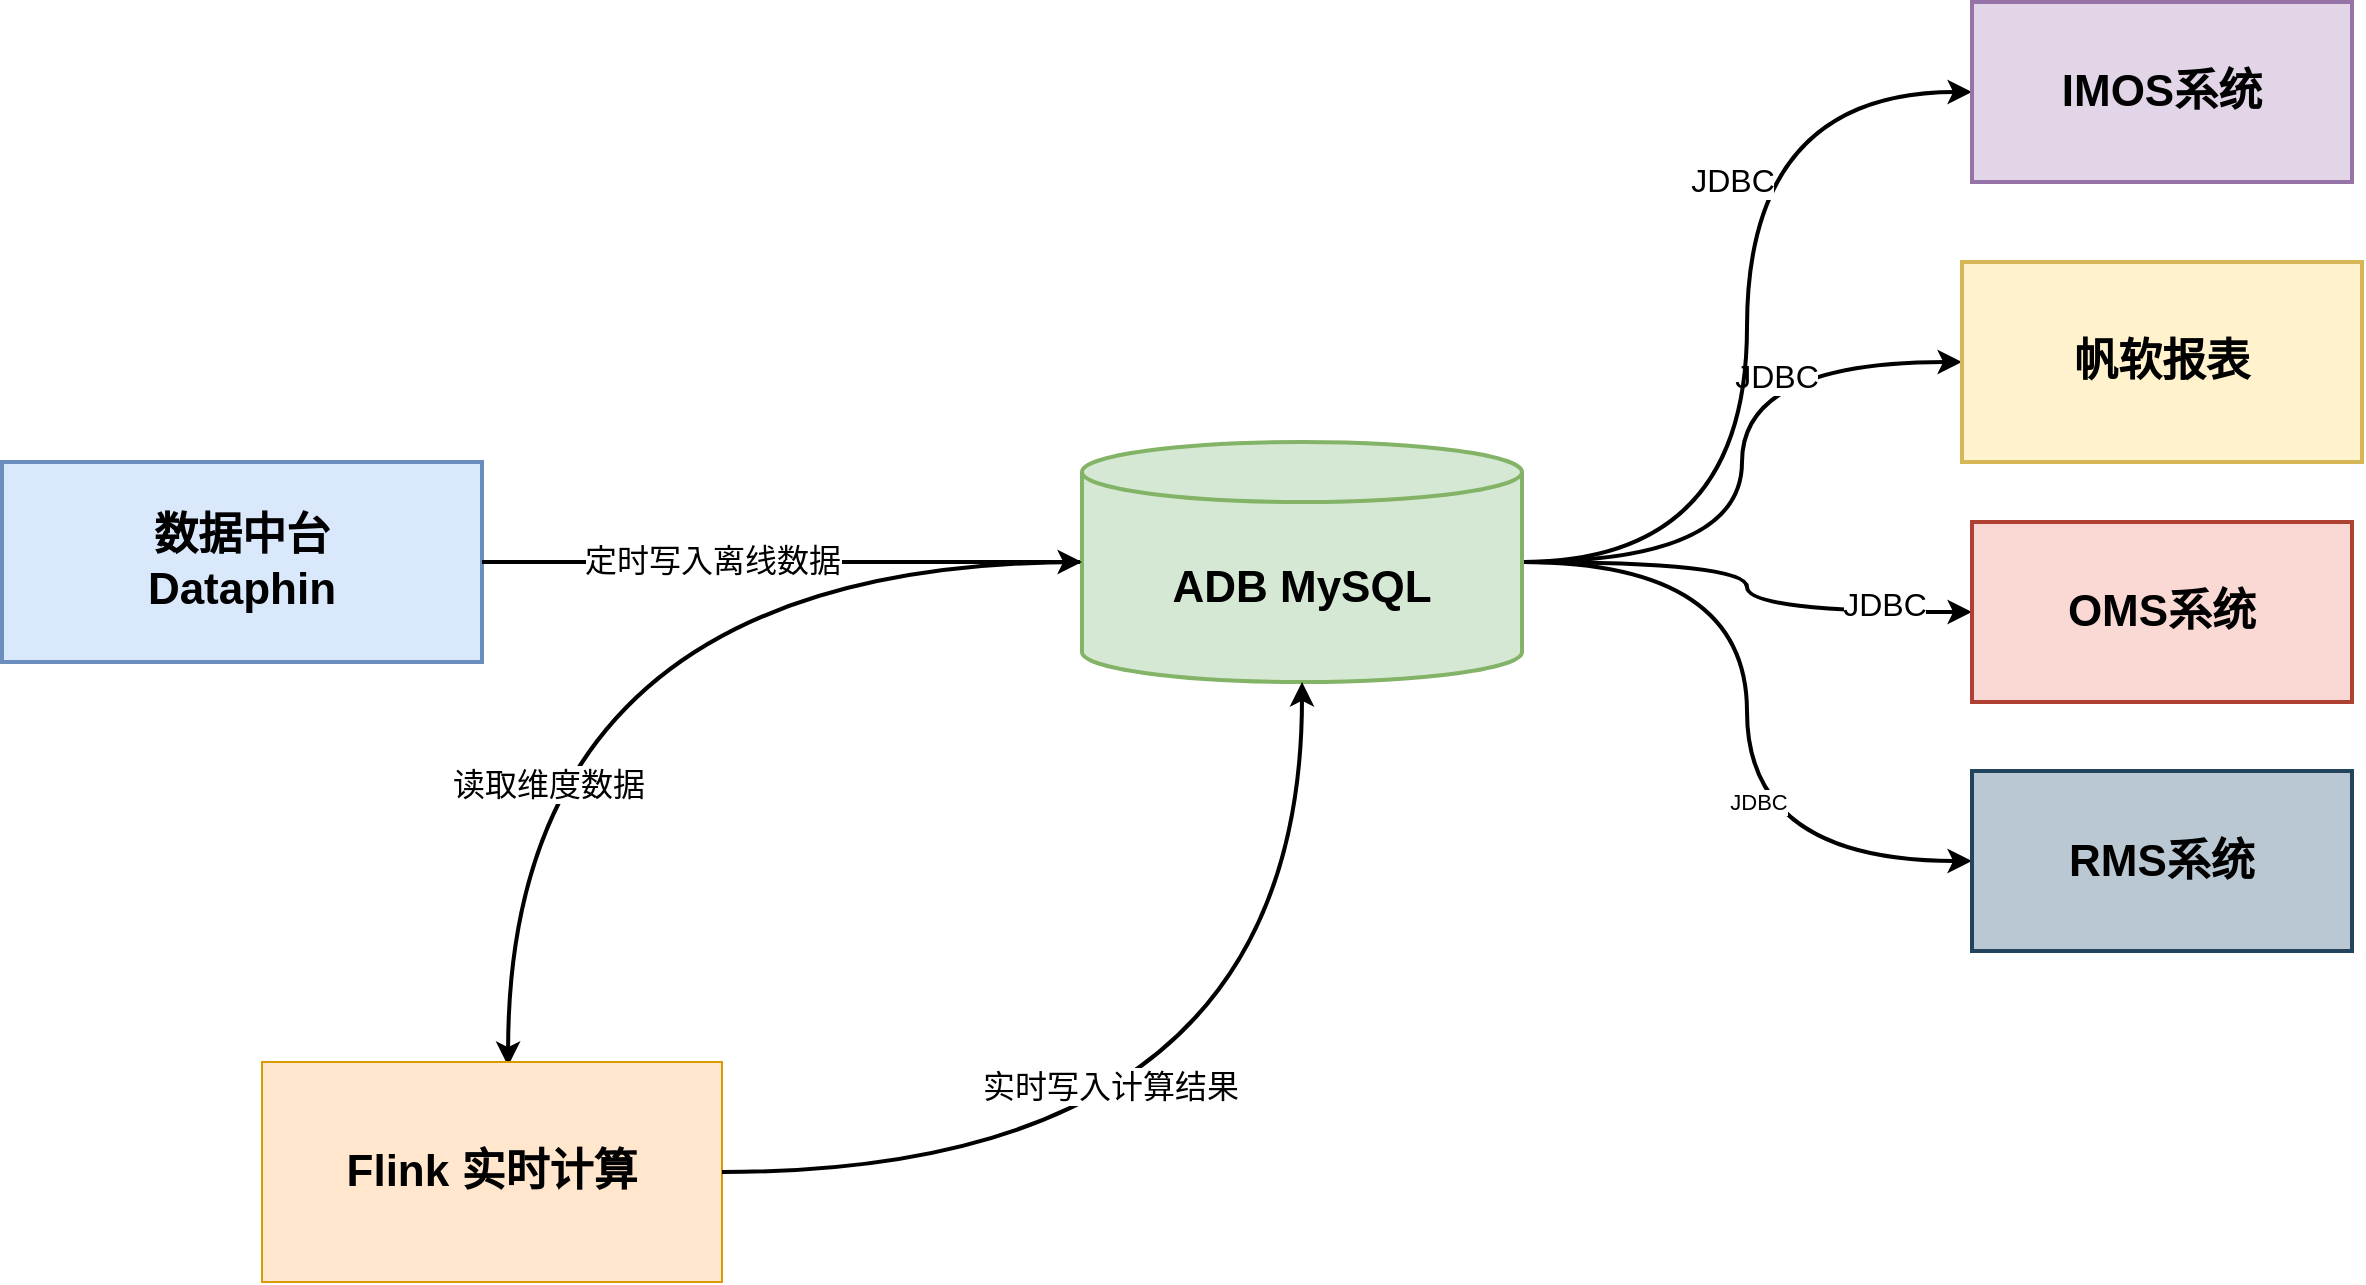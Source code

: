 <mxfile version="21.8.2" type="github">
  <diagram name="第 1 页" id="aQIf3pzCITih1KAFLERH">
    <mxGraphModel dx="2190" dy="894" grid="1" gridSize="10" guides="1" tooltips="1" connect="1" arrows="1" fold="1" page="1" pageScale="1" pageWidth="827" pageHeight="1169" math="0" shadow="0">
      <root>
        <mxCell id="0" />
        <mxCell id="1" parent="0" />
        <mxCell id="R3NCPRPQMVftdbVmsxg2-9" style="edgeStyle=orthogonalEdgeStyle;rounded=0;orthogonalLoop=1;jettySize=auto;html=1;exitX=0;exitY=0.5;exitDx=0;exitDy=0;exitPerimeter=0;entryX=0.535;entryY=0.018;entryDx=0;entryDy=0;entryPerimeter=0;curved=1;strokeWidth=2;" edge="1" parent="1" source="R3NCPRPQMVftdbVmsxg2-1" target="R3NCPRPQMVftdbVmsxg2-5">
          <mxGeometry relative="1" as="geometry" />
        </mxCell>
        <mxCell id="R3NCPRPQMVftdbVmsxg2-10" value="读取维度数据" style="edgeLabel;html=1;align=center;verticalAlign=middle;resizable=0;points=[];fontSize=16;" vertex="1" connectable="0" parent="R3NCPRPQMVftdbVmsxg2-9">
          <mxGeometry x="0.475" y="20" relative="1" as="geometry">
            <mxPoint as="offset" />
          </mxGeometry>
        </mxCell>
        <mxCell id="R3NCPRPQMVftdbVmsxg2-15" style="edgeStyle=orthogonalEdgeStyle;rounded=0;orthogonalLoop=1;jettySize=auto;html=1;entryX=0;entryY=0.5;entryDx=0;entryDy=0;strokeWidth=2;curved=1;" edge="1" parent="1" source="R3NCPRPQMVftdbVmsxg2-1" target="R3NCPRPQMVftdbVmsxg2-14">
          <mxGeometry relative="1" as="geometry" />
        </mxCell>
        <mxCell id="R3NCPRPQMVftdbVmsxg2-23" value="JDBC" style="edgeLabel;html=1;align=center;verticalAlign=middle;resizable=0;points=[];fontSize=16;" vertex="1" connectable="0" parent="R3NCPRPQMVftdbVmsxg2-15">
          <mxGeometry x="0.415" y="-7" relative="1" as="geometry">
            <mxPoint as="offset" />
          </mxGeometry>
        </mxCell>
        <mxCell id="R3NCPRPQMVftdbVmsxg2-20" style="edgeStyle=orthogonalEdgeStyle;rounded=0;orthogonalLoop=1;jettySize=auto;html=1;strokeWidth=2;curved=1;" edge="1" parent="1" source="R3NCPRPQMVftdbVmsxg2-1" target="R3NCPRPQMVftdbVmsxg2-18">
          <mxGeometry relative="1" as="geometry" />
        </mxCell>
        <mxCell id="R3NCPRPQMVftdbVmsxg2-24" value="JDBC" style="edgeLabel;html=1;align=center;verticalAlign=middle;resizable=0;points=[];fontSize=16;" vertex="1" connectable="0" parent="R3NCPRPQMVftdbVmsxg2-20">
          <mxGeometry x="0.643" y="4" relative="1" as="geometry">
            <mxPoint as="offset" />
          </mxGeometry>
        </mxCell>
        <mxCell id="R3NCPRPQMVftdbVmsxg2-21" style="edgeStyle=orthogonalEdgeStyle;rounded=0;orthogonalLoop=1;jettySize=auto;html=1;entryX=0;entryY=0.5;entryDx=0;entryDy=0;strokeWidth=2;curved=1;fontSize=16;" edge="1" parent="1" source="R3NCPRPQMVftdbVmsxg2-1" target="R3NCPRPQMVftdbVmsxg2-19">
          <mxGeometry relative="1" as="geometry" />
        </mxCell>
        <mxCell id="R3NCPRPQMVftdbVmsxg2-25" value="JDBC" style="edgeLabel;html=1;align=center;verticalAlign=middle;resizable=0;points=[];" vertex="1" connectable="0" parent="R3NCPRPQMVftdbVmsxg2-21">
          <mxGeometry x="0.24" y="5" relative="1" as="geometry">
            <mxPoint as="offset" />
          </mxGeometry>
        </mxCell>
        <mxCell id="R3NCPRPQMVftdbVmsxg2-29" style="edgeStyle=orthogonalEdgeStyle;rounded=0;orthogonalLoop=1;jettySize=auto;html=1;entryX=0;entryY=0.5;entryDx=0;entryDy=0;curved=1;strokeWidth=2;" edge="1" parent="1" source="R3NCPRPQMVftdbVmsxg2-1" target="R3NCPRPQMVftdbVmsxg2-16">
          <mxGeometry relative="1" as="geometry" />
        </mxCell>
        <mxCell id="R3NCPRPQMVftdbVmsxg2-30" value="JDBC" style="edgeLabel;html=1;align=center;verticalAlign=middle;resizable=0;points=[];fontSize=16;" vertex="1" connectable="0" parent="R3NCPRPQMVftdbVmsxg2-29">
          <mxGeometry x="0.326" y="8" relative="1" as="geometry">
            <mxPoint y="1" as="offset" />
          </mxGeometry>
        </mxCell>
        <mxCell id="R3NCPRPQMVftdbVmsxg2-1" value="ADB MySQL" style="shape=cylinder3;whiteSpace=wrap;html=1;boundedLbl=1;backgroundOutline=1;size=15;fillColor=#d5e8d4;strokeColor=#82b366;fontSize=22;fontStyle=1;strokeWidth=2;" vertex="1" parent="1">
          <mxGeometry x="300" y="230" width="220" height="120" as="geometry" />
        </mxCell>
        <mxCell id="R3NCPRPQMVftdbVmsxg2-2" value="数据中台&lt;br style=&quot;font-size: 22px;&quot;&gt;Dataphin" style="rounded=0;whiteSpace=wrap;html=1;fontStyle=1;fillColor=#dae8fc;strokeColor=#6c8ebf;fontSize=22;strokeWidth=2;" vertex="1" parent="1">
          <mxGeometry x="-240" y="240" width="240" height="100" as="geometry" />
        </mxCell>
        <mxCell id="R3NCPRPQMVftdbVmsxg2-5" value="Flink 实时计算" style="rounded=0;whiteSpace=wrap;html=1;fontStyle=1;fontSize=22;fillColor=#ffe6cc;strokeColor=#d79b00;" vertex="1" parent="1">
          <mxGeometry x="-110" y="540" width="230" height="110" as="geometry" />
        </mxCell>
        <mxCell id="R3NCPRPQMVftdbVmsxg2-7" style="edgeStyle=orthogonalEdgeStyle;rounded=0;orthogonalLoop=1;jettySize=auto;html=1;entryX=0;entryY=0.5;entryDx=0;entryDy=0;entryPerimeter=0;strokeWidth=2;" edge="1" parent="1" source="R3NCPRPQMVftdbVmsxg2-2" target="R3NCPRPQMVftdbVmsxg2-1">
          <mxGeometry relative="1" as="geometry" />
        </mxCell>
        <mxCell id="R3NCPRPQMVftdbVmsxg2-8" value="定时写入离线数据" style="edgeLabel;html=1;align=center;verticalAlign=middle;resizable=0;points=[];fontSize=16;" vertex="1" connectable="0" parent="R3NCPRPQMVftdbVmsxg2-7">
          <mxGeometry x="-0.232" y="1" relative="1" as="geometry">
            <mxPoint as="offset" />
          </mxGeometry>
        </mxCell>
        <mxCell id="R3NCPRPQMVftdbVmsxg2-11" style="edgeStyle=orthogonalEdgeStyle;rounded=0;orthogonalLoop=1;jettySize=auto;html=1;entryX=0.5;entryY=1;entryDx=0;entryDy=0;entryPerimeter=0;curved=1;strokeWidth=2;" edge="1" parent="1" source="R3NCPRPQMVftdbVmsxg2-5" target="R3NCPRPQMVftdbVmsxg2-1">
          <mxGeometry relative="1" as="geometry" />
        </mxCell>
        <mxCell id="R3NCPRPQMVftdbVmsxg2-13" value="实时写入计算结果" style="edgeLabel;html=1;align=center;verticalAlign=middle;resizable=0;points=[];fontSize=16;" vertex="1" connectable="0" parent="R3NCPRPQMVftdbVmsxg2-11">
          <mxGeometry x="-0.276" y="43" relative="1" as="geometry">
            <mxPoint as="offset" />
          </mxGeometry>
        </mxCell>
        <mxCell id="R3NCPRPQMVftdbVmsxg2-14" value="帆软报表" style="rounded=0;whiteSpace=wrap;html=1;fillColor=#fff2cc;strokeColor=#d6b656;strokeWidth=2;fontSize=22;fontStyle=1" vertex="1" parent="1">
          <mxGeometry x="740" y="140" width="200" height="100" as="geometry" />
        </mxCell>
        <mxCell id="R3NCPRPQMVftdbVmsxg2-16" value="IMOS系统" style="rounded=0;whiteSpace=wrap;html=1;fillColor=#e1d5e7;strokeColor=#9673a6;fontSize=22;fontStyle=1;strokeWidth=2;" vertex="1" parent="1">
          <mxGeometry x="745" y="10" width="190" height="90" as="geometry" />
        </mxCell>
        <mxCell id="R3NCPRPQMVftdbVmsxg2-18" value="OMS系统" style="rounded=0;whiteSpace=wrap;html=1;fillColor=#fad9d5;strokeColor=#ae4132;fontSize=22;fontStyle=1;strokeWidth=2;" vertex="1" parent="1">
          <mxGeometry x="745" y="270" width="190" height="90" as="geometry" />
        </mxCell>
        <mxCell id="R3NCPRPQMVftdbVmsxg2-19" value="RMS系统" style="rounded=0;whiteSpace=wrap;html=1;fillColor=#bac8d3;strokeColor=#23445d;fontSize=22;fontStyle=1;strokeWidth=2;" vertex="1" parent="1">
          <mxGeometry x="745" y="394.5" width="190" height="90" as="geometry" />
        </mxCell>
      </root>
    </mxGraphModel>
  </diagram>
</mxfile>
